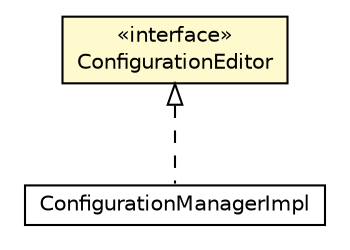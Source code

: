 #!/usr/local/bin/dot
#
# Class diagram 
# Generated by UMLGraph version R5_6-24-gf6e263 (http://www.umlgraph.org/)
#

digraph G {
	edge [fontname="Helvetica",fontsize=10,labelfontname="Helvetica",labelfontsize=10];
	node [fontname="Helvetica",fontsize=10,shape=plaintext];
	nodesep=0.25;
	ranksep=0.5;
	// org.universAAL.middleware.managers.api.ConfigurationEditor
	c2890357 [label=<<table title="org.universAAL.middleware.managers.api.ConfigurationEditor" border="0" cellborder="1" cellspacing="0" cellpadding="2" port="p" bgcolor="lemonChiffon" href="./ConfigurationEditor.html">
		<tr><td><table border="0" cellspacing="0" cellpadding="1">
<tr><td align="center" balign="center"> &#171;interface&#187; </td></tr>
<tr><td align="center" balign="center"> ConfigurationEditor </td></tr>
		</table></td></tr>
		</table>>, URL="./ConfigurationEditor.html", fontname="Helvetica", fontcolor="black", fontsize=10.0];
	// org.universAAL.middleware.managers.configuration.core.impl.ConfigurationManagerImpl
	c2891261 [label=<<table title="org.universAAL.middleware.managers.configuration.core.impl.ConfigurationManagerImpl" border="0" cellborder="1" cellspacing="0" cellpadding="2" port="p" href="../configuration/core/impl/ConfigurationManagerImpl.html">
		<tr><td><table border="0" cellspacing="0" cellpadding="1">
<tr><td align="center" balign="center"> ConfigurationManagerImpl </td></tr>
		</table></td></tr>
		</table>>, URL="../configuration/core/impl/ConfigurationManagerImpl.html", fontname="Helvetica", fontcolor="black", fontsize=10.0];
	//org.universAAL.middleware.managers.configuration.core.impl.ConfigurationManagerImpl implements org.universAAL.middleware.managers.api.ConfigurationEditor
	c2890357:p -> c2891261:p [dir=back,arrowtail=empty,style=dashed];
}

